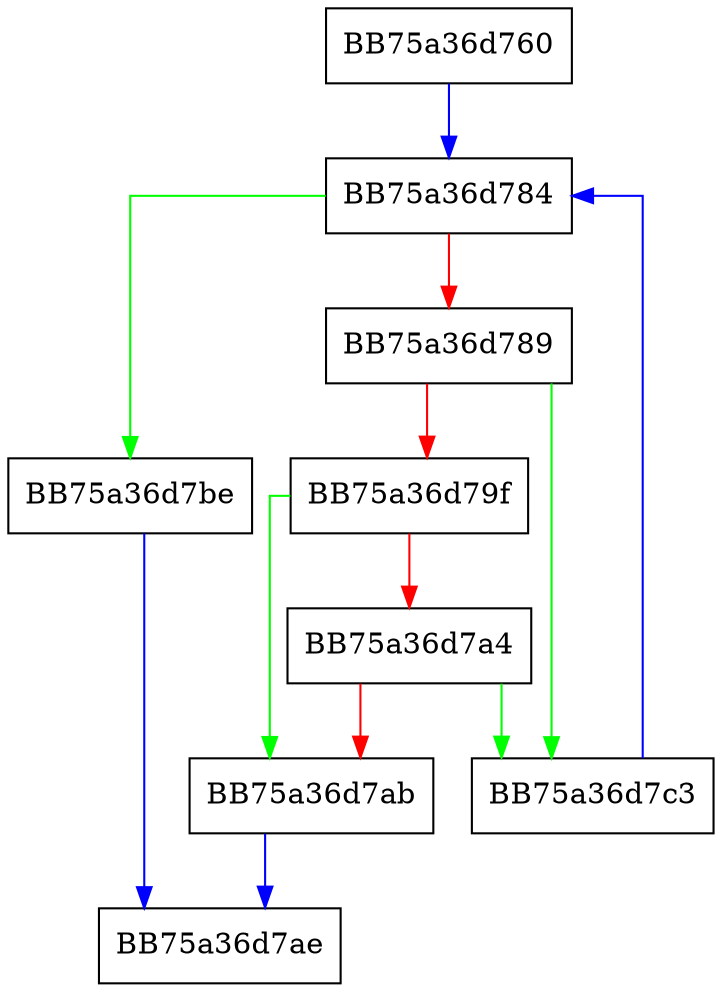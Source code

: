 digraph GetResourceIndexForThreat {
  node [shape="box"];
  graph [splines=ortho];
  BB75a36d760 -> BB75a36d784 [color="blue"];
  BB75a36d784 -> BB75a36d7be [color="green"];
  BB75a36d784 -> BB75a36d789 [color="red"];
  BB75a36d789 -> BB75a36d7c3 [color="green"];
  BB75a36d789 -> BB75a36d79f [color="red"];
  BB75a36d79f -> BB75a36d7ab [color="green"];
  BB75a36d79f -> BB75a36d7a4 [color="red"];
  BB75a36d7a4 -> BB75a36d7c3 [color="green"];
  BB75a36d7a4 -> BB75a36d7ab [color="red"];
  BB75a36d7ab -> BB75a36d7ae [color="blue"];
  BB75a36d7be -> BB75a36d7ae [color="blue"];
  BB75a36d7c3 -> BB75a36d784 [color="blue"];
}